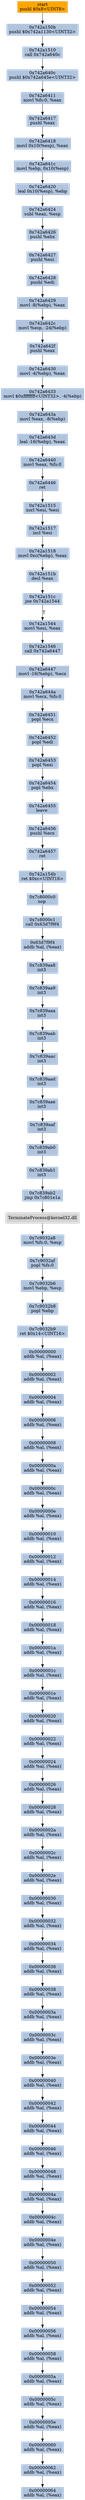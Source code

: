 digraph G {
node[shape=rectangle,style=filled,fillcolor=lightsteelblue,color=lightsteelblue]
bgcolor="transparent"
a0x742a1509pushl_0x8UINT8[label="start\npushl $0x8<UINT8>",color="lightgrey",fillcolor="orange"];
a0x742a150bpushl_0x742a1130UINT32[label="0x742a150b\npushl $0x742a1130<UINT32>"];
a0x742a1510call_0x742a640c[label="0x742a1510\ncall 0x742a640c"];
a0x742a640cpushl_0x742a645eUINT32[label="0x742a640c\npushl $0x742a645e<UINT32>"];
a0x742a6411movl_fs_0_eax[label="0x742a6411\nmovl %fs:0, %eax"];
a0x742a6417pushl_eax[label="0x742a6417\npushl %eax"];
a0x742a6418movl_0x10esp__eax[label="0x742a6418\nmovl 0x10(%esp), %eax"];
a0x742a641cmovl_ebp_0x10esp_[label="0x742a641c\nmovl %ebp, 0x10(%esp)"];
a0x742a6420leal_0x10esp__ebp[label="0x742a6420\nleal 0x10(%esp), %ebp"];
a0x742a6424subl_eax_esp[label="0x742a6424\nsubl %eax, %esp"];
a0x742a6426pushl_ebx[label="0x742a6426\npushl %ebx"];
a0x742a6427pushl_esi[label="0x742a6427\npushl %esi"];
a0x742a6428pushl_edi[label="0x742a6428\npushl %edi"];
a0x742a6429movl__8ebp__eax[label="0x742a6429\nmovl -8(%ebp), %eax"];
a0x742a642cmovl_esp__24ebp_[label="0x742a642c\nmovl %esp, -24(%ebp)"];
a0x742a642fpushl_eax[label="0x742a642f\npushl %eax"];
a0x742a6430movl__4ebp__eax[label="0x742a6430\nmovl -4(%ebp), %eax"];
a0x742a6433movl_0xffffffffUINT32__4ebp_[label="0x742a6433\nmovl $0xffffffff<UINT32>, -4(%ebp)"];
a0x742a643amovl_eax__8ebp_[label="0x742a643a\nmovl %eax, -8(%ebp)"];
a0x742a643dleal__16ebp__eax[label="0x742a643d\nleal -16(%ebp), %eax"];
a0x742a6440movl_eax_fs_0[label="0x742a6440\nmovl %eax, %fs:0"];
a0x742a6446ret[label="0x742a6446\nret"];
a0x742a1515xorl_esi_esi[label="0x742a1515\nxorl %esi, %esi"];
a0x742a1517incl_esi[label="0x742a1517\nincl %esi"];
a0x742a1518movl_0xcebp__eax[label="0x742a1518\nmovl 0xc(%ebp), %eax"];
a0x742a151bdecl_eax[label="0x742a151b\ndecl %eax"];
a0x742a151cjne_0x742a1544[label="0x742a151c\njne 0x742a1544"];
a0x742a1544movl_esi_eax[label="0x742a1544\nmovl %esi, %eax"];
a0x742a1546call_0x742a6447[label="0x742a1546\ncall 0x742a6447"];
a0x742a6447movl__16ebp__ecx[label="0x742a6447\nmovl -16(%ebp), %ecx"];
a0x742a644amovl_ecx_fs_0[label="0x742a644a\nmovl %ecx, %fs:0"];
a0x742a6451popl_ecx[label="0x742a6451\npopl %ecx"];
a0x742a6452popl_edi[label="0x742a6452\npopl %edi"];
a0x742a6453popl_esi[label="0x742a6453\npopl %esi"];
a0x742a6454popl_ebx[label="0x742a6454\npopl %ebx"];
a0x742a6455leave_[label="0x742a6455\nleave "];
a0x742a6456pushl_ecx[label="0x742a6456\npushl %ecx"];
a0x742a6457ret[label="0x742a6457\nret"];
a0x742a154bret_0xcUINT16[label="0x742a154b\nret $0xc<UINT16>"];
a0x7c8000c0nop_[label="0x7c8000c0\nnop "];
a0x7c8000c1call_0x63d7f9f4[label="0x7c8000c1\ncall 0x63d7f9f4"];
a0x63d7f9f4addb_al_eax_[label="0x63d7f9f4\naddb %al, (%eax)"];
a0x7c839aa8int3_[label="0x7c839aa8\nint3 "];
a0x7c839aa9int3_[label="0x7c839aa9\nint3 "];
a0x7c839aaaint3_[label="0x7c839aaa\nint3 "];
a0x7c839aabint3_[label="0x7c839aab\nint3 "];
a0x7c839aacint3_[label="0x7c839aac\nint3 "];
a0x7c839aadint3_[label="0x7c839aad\nint3 "];
a0x7c839aaeint3_[label="0x7c839aae\nint3 "];
a0x7c839aafint3_[label="0x7c839aaf\nint3 "];
a0x7c839ab0int3_[label="0x7c839ab0\nint3 "];
a0x7c839ab1int3_[label="0x7c839ab1\nint3 "];
a0x7c839ab2jmp_0x7c801e1a[label="0x7c839ab2\njmp 0x7c801e1a"];
TerminateProcess_kernel32_dll[label="TerminateProcess@kernel32.dll",color="lightgrey",fillcolor="lightgrey"];
a0x7c9032a8movl_fs_0_esp[label="0x7c9032a8\nmovl %fs:0, %esp"];
a0x7c9032afpopl_fs_0[label="0x7c9032af\npopl %fs:0"];
a0x7c9032b6movl_ebp_esp[label="0x7c9032b6\nmovl %ebp, %esp"];
a0x7c9032b8popl_ebp[label="0x7c9032b8\npopl %ebp"];
a0x7c9032b9ret_0x14UINT16[label="0x7c9032b9\nret $0x14<UINT16>"];
a0x00000000addb_al_eax_[label="0x00000000\naddb %al, (%eax)"];
a0x00000002addb_al_eax_[label="0x00000002\naddb %al, (%eax)"];
a0x00000004addb_al_eax_[label="0x00000004\naddb %al, (%eax)"];
a0x00000006addb_al_eax_[label="0x00000006\naddb %al, (%eax)"];
a0x00000008addb_al_eax_[label="0x00000008\naddb %al, (%eax)"];
a0x0000000aaddb_al_eax_[label="0x0000000a\naddb %al, (%eax)"];
a0x0000000caddb_al_eax_[label="0x0000000c\naddb %al, (%eax)"];
a0x0000000eaddb_al_eax_[label="0x0000000e\naddb %al, (%eax)"];
a0x00000010addb_al_eax_[label="0x00000010\naddb %al, (%eax)"];
a0x00000012addb_al_eax_[label="0x00000012\naddb %al, (%eax)"];
a0x00000014addb_al_eax_[label="0x00000014\naddb %al, (%eax)"];
a0x00000016addb_al_eax_[label="0x00000016\naddb %al, (%eax)"];
a0x00000018addb_al_eax_[label="0x00000018\naddb %al, (%eax)"];
a0x0000001aaddb_al_eax_[label="0x0000001a\naddb %al, (%eax)"];
a0x0000001caddb_al_eax_[label="0x0000001c\naddb %al, (%eax)"];
a0x0000001eaddb_al_eax_[label="0x0000001e\naddb %al, (%eax)"];
a0x00000020addb_al_eax_[label="0x00000020\naddb %al, (%eax)"];
a0x00000022addb_al_eax_[label="0x00000022\naddb %al, (%eax)"];
a0x00000024addb_al_eax_[label="0x00000024\naddb %al, (%eax)"];
a0x00000026addb_al_eax_[label="0x00000026\naddb %al, (%eax)"];
a0x00000028addb_al_eax_[label="0x00000028\naddb %al, (%eax)"];
a0x0000002aaddb_al_eax_[label="0x0000002a\naddb %al, (%eax)"];
a0x0000002caddb_al_eax_[label="0x0000002c\naddb %al, (%eax)"];
a0x0000002eaddb_al_eax_[label="0x0000002e\naddb %al, (%eax)"];
a0x00000030addb_al_eax_[label="0x00000030\naddb %al, (%eax)"];
a0x00000032addb_al_eax_[label="0x00000032\naddb %al, (%eax)"];
a0x00000034addb_al_eax_[label="0x00000034\naddb %al, (%eax)"];
a0x00000036addb_al_eax_[label="0x00000036\naddb %al, (%eax)"];
a0x00000038addb_al_eax_[label="0x00000038\naddb %al, (%eax)"];
a0x0000003aaddb_al_eax_[label="0x0000003a\naddb %al, (%eax)"];
a0x0000003caddb_al_eax_[label="0x0000003c\naddb %al, (%eax)"];
a0x0000003eaddb_al_eax_[label="0x0000003e\naddb %al, (%eax)"];
a0x00000040addb_al_eax_[label="0x00000040\naddb %al, (%eax)"];
a0x00000042addb_al_eax_[label="0x00000042\naddb %al, (%eax)"];
a0x00000044addb_al_eax_[label="0x00000044\naddb %al, (%eax)"];
a0x00000046addb_al_eax_[label="0x00000046\naddb %al, (%eax)"];
a0x00000048addb_al_eax_[label="0x00000048\naddb %al, (%eax)"];
a0x0000004aaddb_al_eax_[label="0x0000004a\naddb %al, (%eax)"];
a0x0000004caddb_al_eax_[label="0x0000004c\naddb %al, (%eax)"];
a0x0000004eaddb_al_eax_[label="0x0000004e\naddb %al, (%eax)"];
a0x00000050addb_al_eax_[label="0x00000050\naddb %al, (%eax)"];
a0x00000052addb_al_eax_[label="0x00000052\naddb %al, (%eax)"];
a0x00000054addb_al_eax_[label="0x00000054\naddb %al, (%eax)"];
a0x00000056addb_al_eax_[label="0x00000056\naddb %al, (%eax)"];
a0x00000058addb_al_eax_[label="0x00000058\naddb %al, (%eax)"];
a0x0000005aaddb_al_eax_[label="0x0000005a\naddb %al, (%eax)"];
a0x0000005caddb_al_eax_[label="0x0000005c\naddb %al, (%eax)"];
a0x0000005eaddb_al_eax_[label="0x0000005e\naddb %al, (%eax)"];
a0x00000060addb_al_eax_[label="0x00000060\naddb %al, (%eax)"];
a0x00000062addb_al_eax_[label="0x00000062\naddb %al, (%eax)"];
a0x00000064addb_al_eax_[label="0x00000064\naddb %al, (%eax)"];
a0x742a1509pushl_0x8UINT8 -> a0x742a150bpushl_0x742a1130UINT32 [color="#000000"];
a0x742a150bpushl_0x742a1130UINT32 -> a0x742a1510call_0x742a640c [color="#000000"];
a0x742a1510call_0x742a640c -> a0x742a640cpushl_0x742a645eUINT32 [color="#000000"];
a0x742a640cpushl_0x742a645eUINT32 -> a0x742a6411movl_fs_0_eax [color="#000000"];
a0x742a6411movl_fs_0_eax -> a0x742a6417pushl_eax [color="#000000"];
a0x742a6417pushl_eax -> a0x742a6418movl_0x10esp__eax [color="#000000"];
a0x742a6418movl_0x10esp__eax -> a0x742a641cmovl_ebp_0x10esp_ [color="#000000"];
a0x742a641cmovl_ebp_0x10esp_ -> a0x742a6420leal_0x10esp__ebp [color="#000000"];
a0x742a6420leal_0x10esp__ebp -> a0x742a6424subl_eax_esp [color="#000000"];
a0x742a6424subl_eax_esp -> a0x742a6426pushl_ebx [color="#000000"];
a0x742a6426pushl_ebx -> a0x742a6427pushl_esi [color="#000000"];
a0x742a6427pushl_esi -> a0x742a6428pushl_edi [color="#000000"];
a0x742a6428pushl_edi -> a0x742a6429movl__8ebp__eax [color="#000000"];
a0x742a6429movl__8ebp__eax -> a0x742a642cmovl_esp__24ebp_ [color="#000000"];
a0x742a642cmovl_esp__24ebp_ -> a0x742a642fpushl_eax [color="#000000"];
a0x742a642fpushl_eax -> a0x742a6430movl__4ebp__eax [color="#000000"];
a0x742a6430movl__4ebp__eax -> a0x742a6433movl_0xffffffffUINT32__4ebp_ [color="#000000"];
a0x742a6433movl_0xffffffffUINT32__4ebp_ -> a0x742a643amovl_eax__8ebp_ [color="#000000"];
a0x742a643amovl_eax__8ebp_ -> a0x742a643dleal__16ebp__eax [color="#000000"];
a0x742a643dleal__16ebp__eax -> a0x742a6440movl_eax_fs_0 [color="#000000"];
a0x742a6440movl_eax_fs_0 -> a0x742a6446ret [color="#000000"];
a0x742a6446ret -> a0x742a1515xorl_esi_esi [color="#000000"];
a0x742a1515xorl_esi_esi -> a0x742a1517incl_esi [color="#000000"];
a0x742a1517incl_esi -> a0x742a1518movl_0xcebp__eax [color="#000000"];
a0x742a1518movl_0xcebp__eax -> a0x742a151bdecl_eax [color="#000000"];
a0x742a151bdecl_eax -> a0x742a151cjne_0x742a1544 [color="#000000"];
a0x742a151cjne_0x742a1544 -> a0x742a1544movl_esi_eax [color="#000000",label="T"];
a0x742a1544movl_esi_eax -> a0x742a1546call_0x742a6447 [color="#000000"];
a0x742a1546call_0x742a6447 -> a0x742a6447movl__16ebp__ecx [color="#000000"];
a0x742a6447movl__16ebp__ecx -> a0x742a644amovl_ecx_fs_0 [color="#000000"];
a0x742a644amovl_ecx_fs_0 -> a0x742a6451popl_ecx [color="#000000"];
a0x742a6451popl_ecx -> a0x742a6452popl_edi [color="#000000"];
a0x742a6452popl_edi -> a0x742a6453popl_esi [color="#000000"];
a0x742a6453popl_esi -> a0x742a6454popl_ebx [color="#000000"];
a0x742a6454popl_ebx -> a0x742a6455leave_ [color="#000000"];
a0x742a6455leave_ -> a0x742a6456pushl_ecx [color="#000000"];
a0x742a6456pushl_ecx -> a0x742a6457ret [color="#000000"];
a0x742a6457ret -> a0x742a154bret_0xcUINT16 [color="#000000"];
a0x742a154bret_0xcUINT16 -> a0x7c8000c0nop_ [color="#000000"];
a0x7c8000c0nop_ -> a0x7c8000c1call_0x63d7f9f4 [color="#000000"];
a0x7c8000c1call_0x63d7f9f4 -> a0x63d7f9f4addb_al_eax_ [color="#000000"];
a0x63d7f9f4addb_al_eax_ -> a0x7c839aa8int3_ [color="#000000"];
a0x7c839aa8int3_ -> a0x7c839aa9int3_ [color="#000000"];
a0x7c839aa9int3_ -> a0x7c839aaaint3_ [color="#000000"];
a0x7c839aaaint3_ -> a0x7c839aabint3_ [color="#000000"];
a0x7c839aabint3_ -> a0x7c839aacint3_ [color="#000000"];
a0x7c839aacint3_ -> a0x7c839aadint3_ [color="#000000"];
a0x7c839aadint3_ -> a0x7c839aaeint3_ [color="#000000"];
a0x7c839aaeint3_ -> a0x7c839aafint3_ [color="#000000"];
a0x7c839aafint3_ -> a0x7c839ab0int3_ [color="#000000"];
a0x7c839ab0int3_ -> a0x7c839ab1int3_ [color="#000000"];
a0x7c839ab1int3_ -> a0x7c839ab2jmp_0x7c801e1a [color="#000000"];
a0x7c839ab2jmp_0x7c801e1a -> TerminateProcess_kernel32_dll [color="#000000"];
TerminateProcess_kernel32_dll -> a0x7c9032a8movl_fs_0_esp [color="#000000"];
a0x7c9032a8movl_fs_0_esp -> a0x7c9032afpopl_fs_0 [color="#000000"];
a0x7c9032afpopl_fs_0 -> a0x7c9032b6movl_ebp_esp [color="#000000"];
a0x7c9032b6movl_ebp_esp -> a0x7c9032b8popl_ebp [color="#000000"];
a0x7c9032b8popl_ebp -> a0x7c9032b9ret_0x14UINT16 [color="#000000"];
a0x7c9032b9ret_0x14UINT16 -> a0x00000000addb_al_eax_ [color="#000000"];
a0x00000000addb_al_eax_ -> a0x00000002addb_al_eax_ [color="#000000"];
a0x00000002addb_al_eax_ -> a0x00000004addb_al_eax_ [color="#000000"];
a0x00000004addb_al_eax_ -> a0x00000006addb_al_eax_ [color="#000000"];
a0x00000006addb_al_eax_ -> a0x00000008addb_al_eax_ [color="#000000"];
a0x00000008addb_al_eax_ -> a0x0000000aaddb_al_eax_ [color="#000000"];
a0x0000000aaddb_al_eax_ -> a0x0000000caddb_al_eax_ [color="#000000"];
a0x0000000caddb_al_eax_ -> a0x0000000eaddb_al_eax_ [color="#000000"];
a0x0000000eaddb_al_eax_ -> a0x00000010addb_al_eax_ [color="#000000"];
a0x00000010addb_al_eax_ -> a0x00000012addb_al_eax_ [color="#000000"];
a0x00000012addb_al_eax_ -> a0x00000014addb_al_eax_ [color="#000000"];
a0x00000014addb_al_eax_ -> a0x00000016addb_al_eax_ [color="#000000"];
a0x00000016addb_al_eax_ -> a0x00000018addb_al_eax_ [color="#000000"];
a0x00000018addb_al_eax_ -> a0x0000001aaddb_al_eax_ [color="#000000"];
a0x0000001aaddb_al_eax_ -> a0x0000001caddb_al_eax_ [color="#000000"];
a0x0000001caddb_al_eax_ -> a0x0000001eaddb_al_eax_ [color="#000000"];
a0x0000001eaddb_al_eax_ -> a0x00000020addb_al_eax_ [color="#000000"];
a0x00000020addb_al_eax_ -> a0x00000022addb_al_eax_ [color="#000000"];
a0x00000022addb_al_eax_ -> a0x00000024addb_al_eax_ [color="#000000"];
a0x00000024addb_al_eax_ -> a0x00000026addb_al_eax_ [color="#000000"];
a0x00000026addb_al_eax_ -> a0x00000028addb_al_eax_ [color="#000000"];
a0x00000028addb_al_eax_ -> a0x0000002aaddb_al_eax_ [color="#000000"];
a0x0000002aaddb_al_eax_ -> a0x0000002caddb_al_eax_ [color="#000000"];
a0x0000002caddb_al_eax_ -> a0x0000002eaddb_al_eax_ [color="#000000"];
a0x0000002eaddb_al_eax_ -> a0x00000030addb_al_eax_ [color="#000000"];
a0x00000030addb_al_eax_ -> a0x00000032addb_al_eax_ [color="#000000"];
a0x00000032addb_al_eax_ -> a0x00000034addb_al_eax_ [color="#000000"];
a0x00000034addb_al_eax_ -> a0x00000036addb_al_eax_ [color="#000000"];
a0x00000036addb_al_eax_ -> a0x00000038addb_al_eax_ [color="#000000"];
a0x00000038addb_al_eax_ -> a0x0000003aaddb_al_eax_ [color="#000000"];
a0x0000003aaddb_al_eax_ -> a0x0000003caddb_al_eax_ [color="#000000"];
a0x0000003caddb_al_eax_ -> a0x0000003eaddb_al_eax_ [color="#000000"];
a0x0000003eaddb_al_eax_ -> a0x00000040addb_al_eax_ [color="#000000"];
a0x00000040addb_al_eax_ -> a0x00000042addb_al_eax_ [color="#000000"];
a0x00000042addb_al_eax_ -> a0x00000044addb_al_eax_ [color="#000000"];
a0x00000044addb_al_eax_ -> a0x00000046addb_al_eax_ [color="#000000"];
a0x00000046addb_al_eax_ -> a0x00000048addb_al_eax_ [color="#000000"];
a0x00000048addb_al_eax_ -> a0x0000004aaddb_al_eax_ [color="#000000"];
a0x0000004aaddb_al_eax_ -> a0x0000004caddb_al_eax_ [color="#000000"];
a0x0000004caddb_al_eax_ -> a0x0000004eaddb_al_eax_ [color="#000000"];
a0x0000004eaddb_al_eax_ -> a0x00000050addb_al_eax_ [color="#000000"];
a0x00000050addb_al_eax_ -> a0x00000052addb_al_eax_ [color="#000000"];
a0x00000052addb_al_eax_ -> a0x00000054addb_al_eax_ [color="#000000"];
a0x00000054addb_al_eax_ -> a0x00000056addb_al_eax_ [color="#000000"];
a0x00000056addb_al_eax_ -> a0x00000058addb_al_eax_ [color="#000000"];
a0x00000058addb_al_eax_ -> a0x0000005aaddb_al_eax_ [color="#000000"];
a0x0000005aaddb_al_eax_ -> a0x0000005caddb_al_eax_ [color="#000000"];
a0x0000005caddb_al_eax_ -> a0x0000005eaddb_al_eax_ [color="#000000"];
a0x0000005eaddb_al_eax_ -> a0x00000060addb_al_eax_ [color="#000000"];
a0x00000060addb_al_eax_ -> a0x00000062addb_al_eax_ [color="#000000"];
a0x00000062addb_al_eax_ -> a0x00000064addb_al_eax_ [color="#000000"];
}

